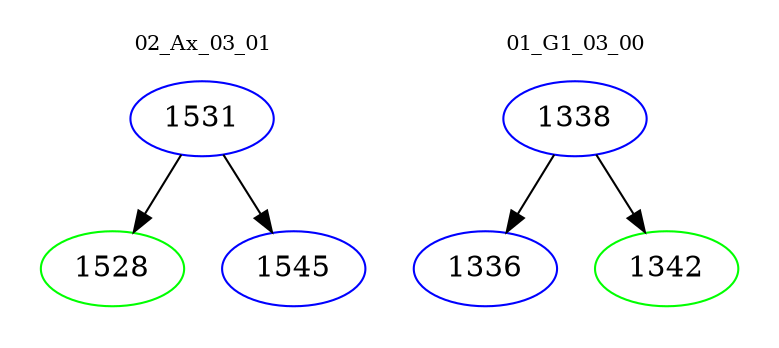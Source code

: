 digraph{
subgraph cluster_0 {
color = white
label = "02_Ax_03_01";
fontsize=10;
T0_1531 [label="1531", color="blue"]
T0_1531 -> T0_1528 [color="black"]
T0_1528 [label="1528", color="green"]
T0_1531 -> T0_1545 [color="black"]
T0_1545 [label="1545", color="blue"]
}
subgraph cluster_1 {
color = white
label = "01_G1_03_00";
fontsize=10;
T1_1338 [label="1338", color="blue"]
T1_1338 -> T1_1336 [color="black"]
T1_1336 [label="1336", color="blue"]
T1_1338 -> T1_1342 [color="black"]
T1_1342 [label="1342", color="green"]
}
}
